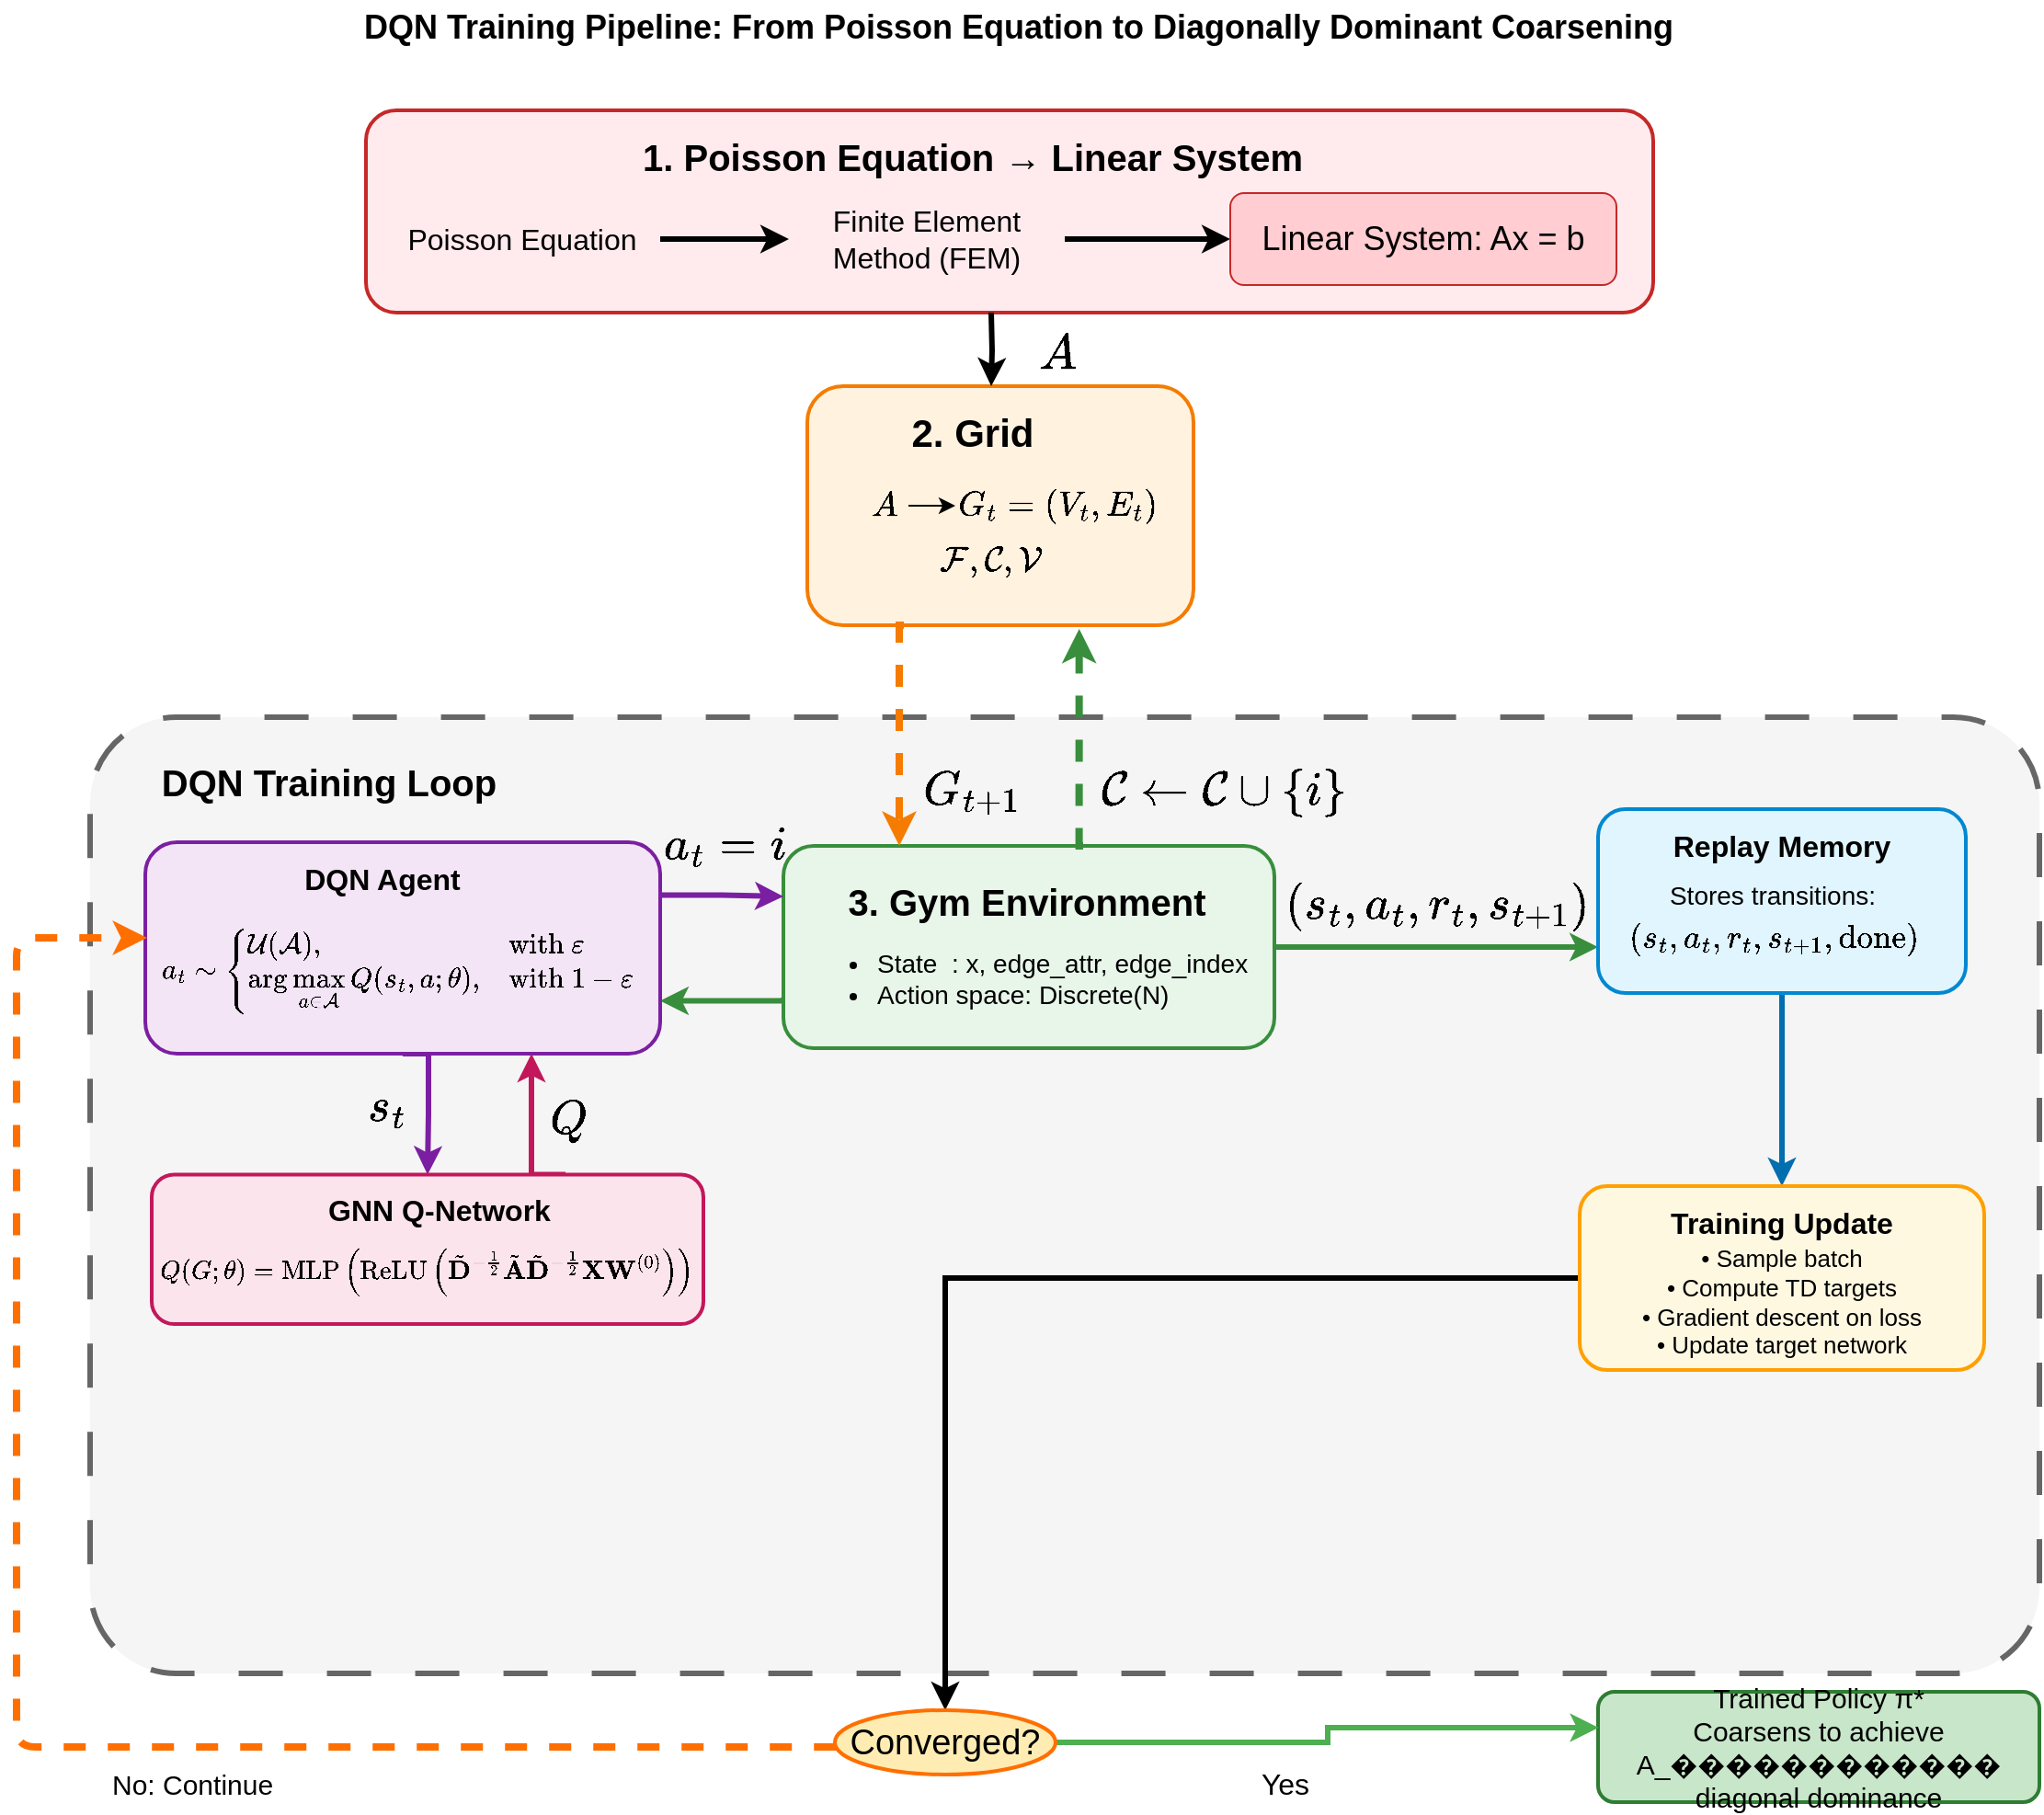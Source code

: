 <mxfile version="27.1.6">
  <diagram name="DQN Training Pipeline" id="cIPJ17noC-63OSlOP32A">
    <mxGraphModel dx="2186" dy="1334" grid="1" gridSize="10" guides="1" tooltips="1" connect="1" arrows="1" fold="1" page="1" pageScale="1" pageWidth="850" pageHeight="1100" math="1" shadow="0">
      <root>
        <mxCell id="0" />
        <mxCell id="1" parent="0" />
        <mxCell id="a1y6z1xsHB1Ryk2dD1gB-1" value="DQN Training Pipeline: From Poisson Equation to Diagonally Dominant Coarsening" style="text;html=1;strokeColor=none;fillColor=none;align=center;verticalAlign=middle;whiteSpace=wrap;rounded=0;fontSize=18;fontStyle=1" parent="1" vertex="1">
          <mxGeometry x="130" y="10" width="770" height="30" as="geometry" />
        </mxCell>
        <mxCell id="a1y6z1xsHB1Ryk2dD1gB-2" value="" style="rounded=1;whiteSpace=wrap;html=1;fillColor=#ffebee;strokeColor=#c62828;strokeWidth=2;" parent="1" vertex="1">
          <mxGeometry x="160" y="70" width="700" height="110" as="geometry" />
        </mxCell>
        <mxCell id="a1y6z1xsHB1Ryk2dD1gB-3" value="1. Poisson Equation → Linear System" style="text;html=1;strokeColor=none;fillColor=none;align=center;verticalAlign=middle;whiteSpace=wrap;rounded=0;fontSize=20;fontStyle=1" parent="1" vertex="1">
          <mxGeometry x="290" y="80" width="400" height="30" as="geometry" />
        </mxCell>
        <mxCell id="a1y6z1xsHB1Ryk2dD1gB-4" value="Poisson Equation" style="text;html=1;strokeColor=none;fillColor=none;align=center;verticalAlign=middle;whiteSpace=wrap;rounded=0;fontSize=16;" parent="1" vertex="1">
          <mxGeometry x="170" y="110" width="150" height="60" as="geometry" />
        </mxCell>
        <mxCell id="KDZemfigxlycDHmn7WBv-3" value="" style="edgeStyle=orthogonalEdgeStyle;rounded=0;orthogonalLoop=1;jettySize=auto;html=1;strokeWidth=3;" parent="1" source="a1y6z1xsHB1Ryk2dD1gB-5" target="a1y6z1xsHB1Ryk2dD1gB-7" edge="1">
          <mxGeometry relative="1" as="geometry" />
        </mxCell>
        <mxCell id="a1y6z1xsHB1Ryk2dD1gB-5" value="Finite Element&lt;br&gt;Method (FEM)" style="text;html=1;strokeColor=none;fillColor=none;align=center;verticalAlign=middle;whiteSpace=wrap;rounded=0;fontSize=16;" parent="1" vertex="1">
          <mxGeometry x="390" y="120" width="150" height="40" as="geometry" />
        </mxCell>
        <mxCell id="a1y6z1xsHB1Ryk2dD1gB-6" style="edgeStyle=orthogonalEdgeStyle;rounded=0;orthogonalLoop=1;jettySize=auto;html=1;strokeWidth=3;endArrow=classic;endFill=1;" parent="1" edge="1">
          <mxGeometry relative="1" as="geometry">
            <mxPoint x="320" y="140" as="sourcePoint" />
            <mxPoint x="390" y="140" as="targetPoint" />
          </mxGeometry>
        </mxCell>
        <mxCell id="a1y6z1xsHB1Ryk2dD1gB-7" value="Linear System: Ax = b" style="rounded=1;whiteSpace=wrap;html=1;fillColor=#ffcdd2;strokeColor=#c62828;fontSize=18;" parent="1" vertex="1">
          <mxGeometry x="630" y="115" width="210" height="50" as="geometry" />
        </mxCell>
        <mxCell id="a1y6z1xsHB1Ryk2dD1gB-8" value="" style="rounded=1;whiteSpace=wrap;html=1;fillColor=#fff3e0;strokeColor=#f57c00;strokeWidth=2;" parent="1" vertex="1">
          <mxGeometry x="400" y="220" width="210" height="130" as="geometry" />
        </mxCell>
        <mxCell id="a1y6z1xsHB1Ryk2dD1gB-9" value="2. Grid" style="text;html=1;strokeColor=none;fillColor=none;align=center;verticalAlign=middle;whiteSpace=wrap;rounded=0;fontSize=21;fontStyle=1" parent="1" vertex="1">
          <mxGeometry x="415" y="230" width="150" height="30" as="geometry" />
        </mxCell>
        <mxCell id="a1y6z1xsHB1Ryk2dD1gB-11" style="edgeStyle=orthogonalEdgeStyle;rounded=0;orthogonalLoop=1;jettySize=auto;html=1;strokeWidth=3;endArrow=classic;endFill=1;" parent="1" edge="1">
          <mxGeometry relative="1" as="geometry">
            <mxPoint x="500" y="180" as="sourcePoint" />
            <mxPoint x="500" y="220" as="targetPoint" />
          </mxGeometry>
        </mxCell>
        <mxCell id="a1y6z1xsHB1Ryk2dD1gB-12" value="$$A$$" style="text;html=1;strokeColor=none;fillColor=none;align=center;verticalAlign=middle;whiteSpace=wrap;rounded=0;fontSize=23;" parent="1" vertex="1">
          <mxGeometry x="511" y="193" width="50" height="20" as="geometry" />
        </mxCell>
        <mxCell id="a1y6z1xsHB1Ryk2dD1gB-13" value="" style="rounded=1;whiteSpace=wrap;html=1;fillColor=#f5f5f5;strokeColor=#666666;strokeWidth=3;dashed=1;dashPattern=8 8;arcSize=9;fontColor=#333333;" parent="1" vertex="1">
          <mxGeometry x="10" y="400" width="1060" height="520" as="geometry" />
        </mxCell>
        <mxCell id="a1y6z1xsHB1Ryk2dD1gB-14" value="DQN Training Loop" style="text;html=1;align=center;verticalAlign=middle;whiteSpace=wrap;rounded=0;fontSize=20;fontStyle=1" parent="1" vertex="1">
          <mxGeometry x="30" y="420" width="220" height="30" as="geometry" />
        </mxCell>
        <mxCell id="KDZemfigxlycDHmn7WBv-19" style="edgeStyle=orthogonalEdgeStyle;rounded=0;orthogonalLoop=1;jettySize=auto;html=1;exitX=1;exitY=0.5;exitDx=0;exitDy=0;entryX=0;entryY=0.75;entryDx=0;entryDy=0;curved=0;strokeWidth=3;fillColor=#60a917;strokeColor=#388E3C;" parent="1" source="a1y6z1xsHB1Ryk2dD1gB-15" target="a1y6z1xsHB1Ryk2dD1gB-24" edge="1">
          <mxGeometry relative="1" as="geometry" />
        </mxCell>
        <mxCell id="KDZemfigxlycDHmn7WBv-29" style="edgeStyle=orthogonalEdgeStyle;rounded=0;orthogonalLoop=1;jettySize=auto;html=1;exitX=0;exitY=0.75;exitDx=0;exitDy=0;entryX=1;entryY=0.75;entryDx=0;entryDy=0;strokeWidth=3;strokeColor=#388E3C;" parent="1" source="a1y6z1xsHB1Ryk2dD1gB-15" target="a1y6z1xsHB1Ryk2dD1gB-18" edge="1">
          <mxGeometry relative="1" as="geometry">
            <Array as="points">
              <mxPoint x="387" y="554" />
            </Array>
          </mxGeometry>
        </mxCell>
        <mxCell id="a1y6z1xsHB1Ryk2dD1gB-15" value="" style="rounded=1;whiteSpace=wrap;html=1;fillColor=#e8f5e9;strokeColor=#388e3c;strokeWidth=2;" parent="1" vertex="1">
          <mxGeometry x="387" y="470" width="267" height="110" as="geometry" />
        </mxCell>
        <mxCell id="a1y6z1xsHB1Ryk2dD1gB-16" value="3. Gym Environment" style="text;html=1;strokeColor=none;fillColor=none;align=center;verticalAlign=middle;whiteSpace=wrap;rounded=0;fontSize=20;fontStyle=1" parent="1" vertex="1">
          <mxGeometry x="406.5" y="485" width="225" height="30" as="geometry" />
        </mxCell>
        <mxCell id="KDZemfigxlycDHmn7WBv-21" style="edgeStyle=orthogonalEdgeStyle;rounded=0;orthogonalLoop=1;jettySize=auto;html=1;exitX=1;exitY=0.25;exitDx=0;exitDy=0;entryX=0;entryY=0.25;entryDx=0;entryDy=0;strokeWidth=3;fillColor=#d80073;strokeColor=#7B1FA2;" parent="1" source="a1y6z1xsHB1Ryk2dD1gB-18" target="a1y6z1xsHB1Ryk2dD1gB-15" edge="1">
          <mxGeometry relative="1" as="geometry" />
        </mxCell>
        <mxCell id="KDZemfigxlycDHmn7WBv-27" style="edgeStyle=orthogonalEdgeStyle;rounded=0;orthogonalLoop=1;jettySize=auto;html=1;exitX=0.5;exitY=1;exitDx=0;exitDy=0;entryX=0.5;entryY=0;entryDx=0;entryDy=0;strokeColor=#7B1FA2;strokeWidth=3;" parent="1" source="a1y6z1xsHB1Ryk2dD1gB-18" target="a1y6z1xsHB1Ryk2dD1gB-21" edge="1">
          <mxGeometry relative="1" as="geometry">
            <Array as="points">
              <mxPoint x="194" y="583" />
              <mxPoint x="194" y="616" />
            </Array>
          </mxGeometry>
        </mxCell>
        <mxCell id="a1y6z1xsHB1Ryk2dD1gB-18" value="" style="rounded=1;whiteSpace=wrap;html=1;fillColor=#f3e5f5;strokeColor=#7b1fa2;strokeWidth=2;" parent="1" vertex="1">
          <mxGeometry x="40" y="468" width="280" height="115" as="geometry" />
        </mxCell>
        <mxCell id="a1y6z1xsHB1Ryk2dD1gB-19" value="DQN Agent" style="text;html=1;strokeColor=none;fillColor=none;align=center;verticalAlign=middle;whiteSpace=wrap;rounded=0;fontSize=16;fontStyle=1" parent="1" vertex="1">
          <mxGeometry x="119" y="478" width="100" height="20" as="geometry" />
        </mxCell>
        <mxCell id="a1y6z1xsHB1Ryk2dD1gB-20" value="$$a_t \sim&lt;br&gt;\begin{cases}&lt;br&gt;\mathcal{U}(\mathcal{A}), &amp;amp; \text{with } \varepsilon \\&lt;br&gt;\arg\max\limits_{a \in \mathcal{A}} Q(s_t, a; \theta), &amp;amp; \text{with } 1 - \varepsilon&lt;br&gt;\end{cases}$$" style="text;html=1;strokeColor=none;fillColor=none;align=center;verticalAlign=middle;whiteSpace=wrap;rounded=0;fontSize=13;" parent="1" vertex="1">
          <mxGeometry x="55" y="503" width="245" height="70" as="geometry" />
        </mxCell>
        <mxCell id="KDZemfigxlycDHmn7WBv-25" style="edgeStyle=orthogonalEdgeStyle;rounded=0;orthogonalLoop=1;jettySize=auto;html=1;exitX=0.75;exitY=0;exitDx=0;exitDy=0;entryX=0.75;entryY=1;entryDx=0;entryDy=0;strokeWidth=3;strokeColor=#C2185B;curved=0;" parent="1" source="a1y6z1xsHB1Ryk2dD1gB-21" target="a1y6z1xsHB1Ryk2dD1gB-18" edge="1">
          <mxGeometry relative="1" as="geometry">
            <Array as="points">
              <mxPoint x="250" y="649" />
            </Array>
          </mxGeometry>
        </mxCell>
        <mxCell id="a1y6z1xsHB1Ryk2dD1gB-21" value="" style="rounded=1;whiteSpace=wrap;html=1;fillColor=#fce4ec;strokeColor=#c2185b;strokeWidth=2;" parent="1" vertex="1">
          <mxGeometry x="43.5" y="648.75" width="300" height="81.25" as="geometry" />
        </mxCell>
        <mxCell id="a1y6z1xsHB1Ryk2dD1gB-22" value="GNN Q-Network" style="text;html=1;strokeColor=none;fillColor=none;align=center;verticalAlign=middle;whiteSpace=wrap;rounded=0;fontSize=16;fontStyle=1" parent="1" vertex="1">
          <mxGeometry x="125" y="658" width="150" height="20" as="geometry" />
        </mxCell>
        <mxCell id="KDZemfigxlycDHmn7WBv-20" style="edgeStyle=orthogonalEdgeStyle;rounded=0;orthogonalLoop=1;jettySize=auto;html=1;exitX=0.5;exitY=1;exitDx=0;exitDy=0;strokeWidth=3;fillColor=#1ba1e2;strokeColor=#006EAF;" parent="1" source="a1y6z1xsHB1Ryk2dD1gB-24" target="a1y6z1xsHB1Ryk2dD1gB-27" edge="1">
          <mxGeometry relative="1" as="geometry" />
        </mxCell>
        <mxCell id="a1y6z1xsHB1Ryk2dD1gB-24" value="" style="rounded=1;whiteSpace=wrap;html=1;fillColor=#e1f5fe;strokeColor=#0288d1;strokeWidth=2;" parent="1" vertex="1">
          <mxGeometry x="830" y="450" width="200" height="100" as="geometry" />
        </mxCell>
        <mxCell id="a1y6z1xsHB1Ryk2dD1gB-25" value="Replay Memory" style="text;html=1;strokeColor=none;fillColor=none;align=center;verticalAlign=middle;whiteSpace=wrap;rounded=0;fontSize=16;fontStyle=1" parent="1" vertex="1">
          <mxGeometry x="860" y="460" width="140" height="20" as="geometry" />
        </mxCell>
        <mxCell id="a1y6z1xsHB1Ryk2dD1gB-26" value="Stores transitions:" style="text;html=1;strokeColor=none;fillColor=none;align=center;verticalAlign=middle;whiteSpace=wrap;rounded=0;fontSize=14;" parent="1" vertex="1">
          <mxGeometry x="850" y="483" width="150" height="27" as="geometry" />
        </mxCell>
        <mxCell id="KDZemfigxlycDHmn7WBv-34" style="edgeStyle=orthogonalEdgeStyle;rounded=0;orthogonalLoop=1;jettySize=auto;html=1;exitX=0;exitY=0.5;exitDx=0;exitDy=0;strokeWidth=3;" parent="1" source="a1y6z1xsHB1Ryk2dD1gB-27" target="a1y6z1xsHB1Ryk2dD1gB-36" edge="1">
          <mxGeometry relative="1" as="geometry" />
        </mxCell>
        <mxCell id="a1y6z1xsHB1Ryk2dD1gB-27" value="" style="rounded=1;whiteSpace=wrap;html=1;fillColor=#fff8e1;strokeColor=#ffa000;strokeWidth=2;" parent="1" vertex="1">
          <mxGeometry x="820" y="655" width="220" height="100" as="geometry" />
        </mxCell>
        <mxCell id="a1y6z1xsHB1Ryk2dD1gB-28" value="Training Update" style="text;html=1;strokeColor=none;fillColor=none;align=center;verticalAlign=middle;whiteSpace=wrap;rounded=0;fontSize=16;fontStyle=1" parent="1" vertex="1">
          <mxGeometry x="860" y="665" width="140" height="20" as="geometry" />
        </mxCell>
        <mxCell id="a1y6z1xsHB1Ryk2dD1gB-29" value="• Sample batch&lt;br&gt;• Compute TD targets&lt;br&gt;• Gradient descent on loss&lt;br&gt;• Update target network" style="text;html=1;strokeColor=none;fillColor=none;align=center;verticalAlign=middle;whiteSpace=wrap;rounded=0;fontSize=13;" parent="1" vertex="1">
          <mxGeometry x="840" y="690" width="180" height="55" as="geometry" />
        </mxCell>
        <mxCell id="a1y6z1xsHB1Ryk2dD1gB-37" value="Trained Policy π*&lt;br&gt;Coarsens to achieve A_������������ diagonal dominance" style="rounded=1;whiteSpace=wrap;html=1;fillColor=#c8e6c9;strokeColor=#2e7d32;strokeWidth=2;fontSize=15;" parent="1" vertex="1">
          <mxGeometry x="830" y="930" width="240" height="60" as="geometry" />
        </mxCell>
        <mxCell id="a1y6z1xsHB1Ryk2dD1gB-46" value="$$a_t = i$$" style="text;html=1;strokeColor=none;fillColor=none;align=center;verticalAlign=middle;whiteSpace=wrap;rounded=0;fontSize=22;fontStyle=1" parent="1" vertex="1">
          <mxGeometry x="325" y="460" width="60" height="20" as="geometry" />
        </mxCell>
        <mxCell id="a1y6z1xsHB1Ryk2dD1gB-47" style="edgeStyle=orthogonalEdgeStyle;rounded=0;orthogonalLoop=1;jettySize=auto;html=1;strokeWidth=4;endArrow=classic;endFill=1;dashed=1;strokeColor=#388E3C;curved=0;fillColor=#60a917;entryX=0.704;entryY=1.015;entryDx=0;entryDy=0;entryPerimeter=0;" parent="1" target="a1y6z1xsHB1Ryk2dD1gB-8" edge="1">
          <mxGeometry relative="1" as="geometry">
            <mxPoint x="550" y="470" as="sourcePoint" />
            <mxPoint x="547" y="370" as="targetPoint" />
            <Array as="points">
              <mxPoint x="548" y="470" />
            </Array>
          </mxGeometry>
        </mxCell>
        <mxCell id="a1y6z1xsHB1Ryk2dD1gB-48" value="$$\mathcal{C} \leftarrow \mathcal{C} \cup \{i\}&lt;br&gt;&amp;nbsp;$$" style="text;html=1;strokeColor=none;fillColor=none;align=center;verticalAlign=middle;whiteSpace=wrap;rounded=0;fontSize=22;fontStyle=1" parent="1" vertex="1">
          <mxGeometry x="574" y="425" width="105" height="30" as="geometry" />
        </mxCell>
        <mxCell id="a1y6z1xsHB1Ryk2dD1gB-49" style="edgeStyle=orthogonalEdgeStyle;rounded=0;orthogonalLoop=1;jettySize=auto;html=1;strokeWidth=4;endArrow=classic;endFill=1;dashed=1;strokeColor=#f57c00;exitX=0.25;exitY=1;exitDx=0;exitDy=0;curved=0;" parent="1" source="a1y6z1xsHB1Ryk2dD1gB-8" edge="1">
          <mxGeometry relative="1" as="geometry">
            <mxPoint x="450" y="360" as="sourcePoint" />
            <mxPoint x="450" y="470" as="targetPoint" />
            <Array as="points">
              <mxPoint x="450" y="350" />
              <mxPoint x="450" y="470" />
            </Array>
          </mxGeometry>
        </mxCell>
        <mxCell id="a1y6z1xsHB1Ryk2dD1gB-50" value="$$G_{t+1}$$" style="text;html=1;strokeColor=none;fillColor=none;align=center;verticalAlign=middle;whiteSpace=wrap;rounded=0;fontSize=22;fontStyle=1" parent="1" vertex="1">
          <mxGeometry x="460.5" y="420" width="56.5" height="40" as="geometry" />
        </mxCell>
        <mxCell id="a1y6z1xsHB1Ryk2dD1gB-52" value="$$(s_t,a_t,r_t,s_{t+1})$$" style="text;html=1;strokeColor=none;fillColor=none;align=center;verticalAlign=middle;whiteSpace=wrap;rounded=0;fontSize=22;" parent="1" vertex="1">
          <mxGeometry x="690" y="492" width="105" height="20" as="geometry" />
        </mxCell>
        <mxCell id="a1y6z1xsHB1Ryk2dD1gB-58" style="edgeStyle=orthogonalEdgeStyle;rounded=1;orthogonalLoop=1;jettySize=auto;html=1;strokeWidth=4;endArrow=classic;endFill=1;dashed=1;strokeColor=#ff6f00;curved=0;" parent="1" source="a1y6z1xsHB1Ryk2dD1gB-36" edge="1">
          <mxGeometry relative="1" as="geometry">
            <mxPoint x="450" y="840" as="sourcePoint" />
            <mxPoint x="41" y="520" as="targetPoint" />
            <Array as="points">
              <mxPoint x="-30" y="960" />
              <mxPoint x="-30" y="520" />
              <mxPoint x="41" y="520" />
            </Array>
          </mxGeometry>
        </mxCell>
        <mxCell id="a1y6z1xsHB1Ryk2dD1gB-59" value="No: Continue" style="text;html=1;strokeColor=none;fillColor=none;align=left;verticalAlign=middle;whiteSpace=wrap;rounded=0;fontSize=15;" parent="1" vertex="1">
          <mxGeometry x="20" y="970" width="120" height="20" as="geometry" />
        </mxCell>
        <mxCell id="a1y6z1xsHB1Ryk2dD1gB-60" style="edgeStyle=orthogonalEdgeStyle;rounded=0;orthogonalLoop=1;jettySize=auto;html=1;strokeWidth=3;endArrow=classic;endFill=1;strokeColor=#4caf50;entryX=0.001;entryY=0.325;entryDx=0;entryDy=0;entryPerimeter=0;exitX=1;exitY=0.5;exitDx=0;exitDy=0;" parent="1" source="a1y6z1xsHB1Ryk2dD1gB-36" target="a1y6z1xsHB1Ryk2dD1gB-37" edge="1">
          <mxGeometry relative="1" as="geometry">
            <mxPoint x="460" y="839.66" as="sourcePoint" />
            <mxPoint x="610" y="839.66" as="targetPoint" />
            <Array as="points">
              <mxPoint x="683" y="958" />
              <mxPoint x="683" y="950" />
            </Array>
          </mxGeometry>
        </mxCell>
        <mxCell id="a1y6z1xsHB1Ryk2dD1gB-61" value="Yes" style="text;html=1;strokeColor=none;fillColor=none;align=center;verticalAlign=middle;whiteSpace=wrap;rounded=0;fontSize=16;" parent="1" vertex="1">
          <mxGeometry x="645" y="970" width="30" height="20" as="geometry" />
        </mxCell>
        <mxCell id="a1y6z1xsHB1Ryk2dD1gB-36" value="Converged?" style="ellipse;whiteSpace=wrap;html=1;fillColor=#ffecb3;strokeColor=#ff6f00;strokeWidth=2;fontSize=19;" parent="1" vertex="1">
          <mxGeometry x="415" y="940" width="120" height="35" as="geometry" />
        </mxCell>
        <mxCell id="KDZemfigxlycDHmn7WBv-7" value="&lt;ul&gt;&lt;li&gt;State&amp;nbsp; : x, edge_attr, edge_index&lt;/li&gt;&lt;li&gt;Action space: Discrete(N)&lt;br&gt;&lt;/li&gt;&lt;/ul&gt;" style="text;html=1;strokeColor=none;fillColor=none;align=left;verticalAlign=middle;whiteSpace=wrap;rounded=0;fontSize=14;" parent="1" vertex="1">
          <mxGeometry x="395.5" y="520" width="252" height="43" as="geometry" />
        </mxCell>
        <mxCell id="KDZemfigxlycDHmn7WBv-15" style="edgeStyle=orthogonalEdgeStyle;rounded=0;orthogonalLoop=1;jettySize=auto;html=1;exitX=1;exitY=0.5;exitDx=0;exitDy=0;entryX=0;entryY=0.5;entryDx=0;entryDy=0;fontSize=16;" parent="1" source="KDZemfigxlycDHmn7WBv-13" target="KDZemfigxlycDHmn7WBv-14" edge="1">
          <mxGeometry relative="1" as="geometry" />
        </mxCell>
        <mxCell id="KDZemfigxlycDHmn7WBv-13" value="$$A$$" style="text;html=1;align=center;verticalAlign=middle;whiteSpace=wrap;rounded=0;fontSize=16;" parent="1" vertex="1">
          <mxGeometry x="430" y="270" width="25" height="30" as="geometry" />
        </mxCell>
        <mxCell id="KDZemfigxlycDHmn7WBv-14" value="$$G_t=(V_t,E_t)$$" style="text;html=1;align=center;verticalAlign=middle;whiteSpace=wrap;rounded=0;fontSize=16;" parent="1" vertex="1">
          <mxGeometry x="480.5" y="270" width="110" height="30" as="geometry" />
        </mxCell>
        <mxCell id="KDZemfigxlycDHmn7WBv-16" value="$$\mathcal{F},\mathcal{C},\mathcal{V}$$" style="text;html=1;align=center;verticalAlign=middle;whiteSpace=wrap;rounded=0;fontSize=16;" parent="1" vertex="1">
          <mxGeometry x="470" y="300" width="60" height="30" as="geometry" />
        </mxCell>
        <mxCell id="KDZemfigxlycDHmn7WBv-18" value="$$(s_t,a_t,r_t,s_{t+1},\text{done})$$" style="text;html=1;strokeColor=none;fillColor=none;align=center;verticalAlign=middle;whiteSpace=wrap;rounded=0;fontSize=15;" parent="1" vertex="1">
          <mxGeometry x="872.5" y="510" width="105" height="20" as="geometry" />
        </mxCell>
        <mxCell id="KDZemfigxlycDHmn7WBv-24" value="$$&lt;br&gt;Q(G; \theta) = \mathrm{MLP}\left( \mathrm{ReLU} \left( \tilde{\mathbf{D}}^{-\frac{1}{2}} \tilde{\mathbf{A}} \tilde{\mathbf{D}}^{-\frac{1}{2}} \mathbf{X} \mathbf{W}^{(0)} \right) \right)&lt;br&gt;$$" style="text;html=1;align=center;verticalAlign=middle;whiteSpace=wrap;rounded=0;" parent="1" vertex="1">
          <mxGeometry x="46" y="682.5" width="295" height="37.5" as="geometry" />
        </mxCell>
        <mxCell id="KDZemfigxlycDHmn7WBv-26" value="$$Q$$" style="text;html=1;align=center;verticalAlign=middle;whiteSpace=wrap;rounded=0;fontSize=22;" parent="1" vertex="1">
          <mxGeometry x="240" y="604" width="60" height="30" as="geometry" />
        </mxCell>
        <mxCell id="KDZemfigxlycDHmn7WBv-28" value="$$s_t$$" style="text;html=1;align=center;verticalAlign=middle;whiteSpace=wrap;rounded=0;fontSize=22;" parent="1" vertex="1">
          <mxGeometry x="142" y="597" width="60" height="30" as="geometry" />
        </mxCell>
      </root>
    </mxGraphModel>
  </diagram>
</mxfile>
